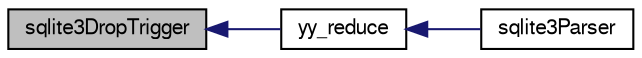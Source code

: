 digraph "sqlite3DropTrigger"
{
  edge [fontname="FreeSans",fontsize="10",labelfontname="FreeSans",labelfontsize="10"];
  node [fontname="FreeSans",fontsize="10",shape=record];
  rankdir="LR";
  Node506094 [label="sqlite3DropTrigger",height=0.2,width=0.4,color="black", fillcolor="grey75", style="filled", fontcolor="black"];
  Node506094 -> Node506095 [dir="back",color="midnightblue",fontsize="10",style="solid",fontname="FreeSans"];
  Node506095 [label="yy_reduce",height=0.2,width=0.4,color="black", fillcolor="white", style="filled",URL="$sqlite3_8c.html#a7c419a9b25711c666a9a2449ef377f14"];
  Node506095 -> Node506096 [dir="back",color="midnightblue",fontsize="10",style="solid",fontname="FreeSans"];
  Node506096 [label="sqlite3Parser",height=0.2,width=0.4,color="black", fillcolor="white", style="filled",URL="$sqlite3_8c.html#a0327d71a5fabe0b6a343d78a2602e72a"];
}
